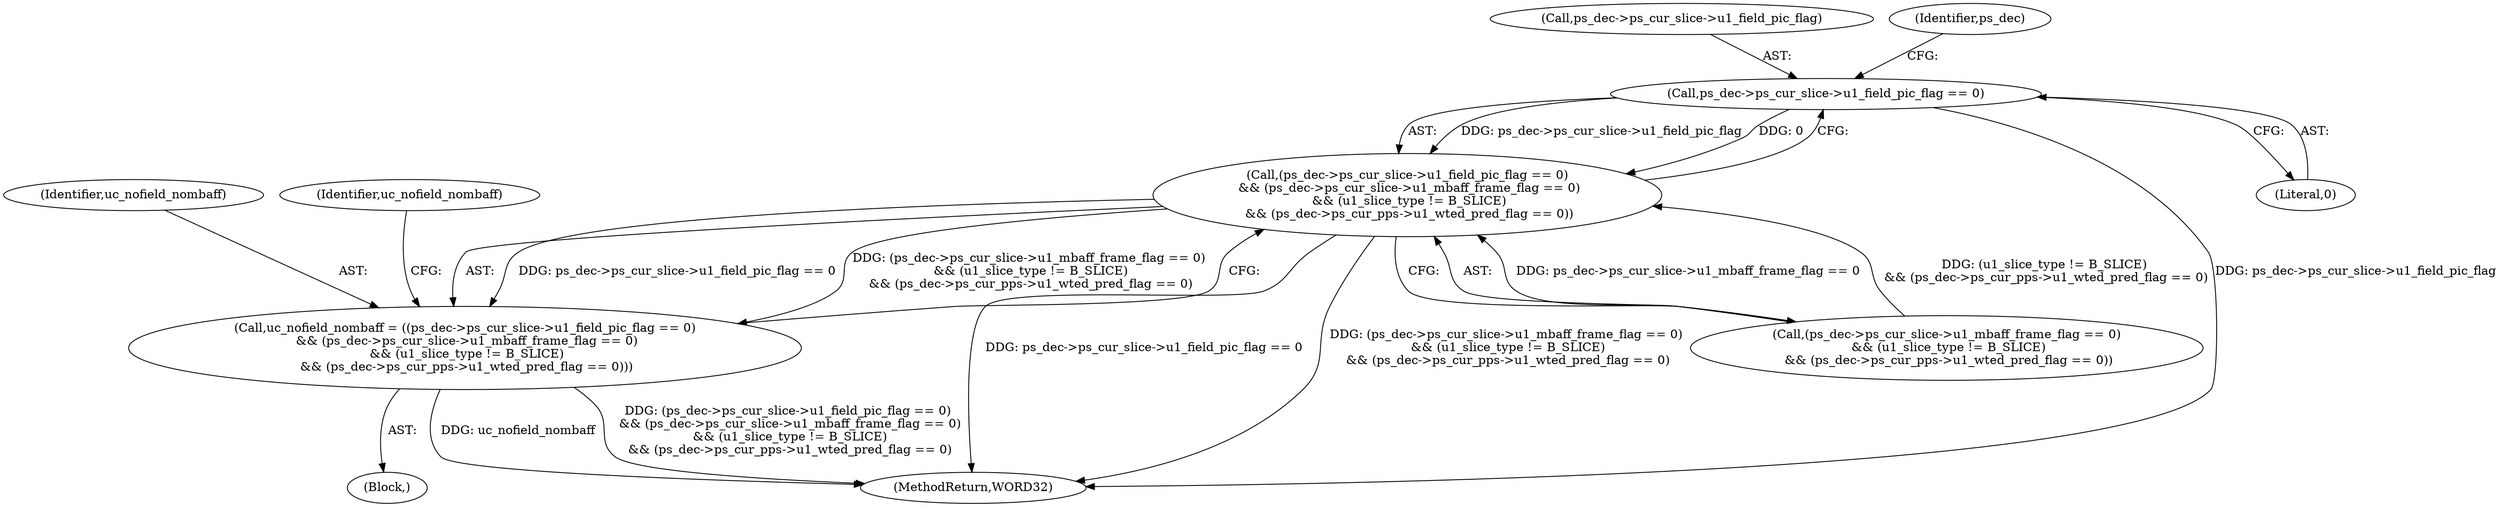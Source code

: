 digraph "0_Android_a78887bcffbc2995cf9ed72e0697acf560875e9e_2@pointer" {
"1001707" [label="(Call,ps_dec->ps_cur_slice->u1_field_pic_flag == 0)"];
"1001706" [label="(Call,(ps_dec->ps_cur_slice->u1_field_pic_flag == 0)\n && (ps_dec->ps_cur_slice->u1_mbaff_frame_flag == 0)\n && (u1_slice_type != B_SLICE)\n && (ps_dec->ps_cur_pps->u1_wted_pred_flag == 0))"];
"1001704" [label="(Call,uc_nofield_nombaff = ((ps_dec->ps_cur_slice->u1_field_pic_flag == 0)\n && (ps_dec->ps_cur_slice->u1_mbaff_frame_flag == 0)\n && (u1_slice_type != B_SLICE)\n && (ps_dec->ps_cur_pps->u1_wted_pred_flag == 0)))"];
"1001704" [label="(Call,uc_nofield_nombaff = ((ps_dec->ps_cur_slice->u1_field_pic_flag == 0)\n && (ps_dec->ps_cur_slice->u1_mbaff_frame_flag == 0)\n && (u1_slice_type != B_SLICE)\n && (ps_dec->ps_cur_pps->u1_wted_pred_flag == 0)))"];
"1002571" [label="(MethodReturn,WORD32)"];
"1001707" [label="(Call,ps_dec->ps_cur_slice->u1_field_pic_flag == 0)"];
"1001702" [label="(Block,)"];
"1001705" [label="(Identifier,uc_nofield_nombaff)"];
"1001713" [label="(Literal,0)"];
"1001708" [label="(Call,ps_dec->ps_cur_slice->u1_field_pic_flag)"];
"1001734" [label="(Identifier,uc_nofield_nombaff)"];
"1001706" [label="(Call,(ps_dec->ps_cur_slice->u1_field_pic_flag == 0)\n && (ps_dec->ps_cur_slice->u1_mbaff_frame_flag == 0)\n && (u1_slice_type != B_SLICE)\n && (ps_dec->ps_cur_pps->u1_wted_pred_flag == 0))"];
"1001714" [label="(Call,(ps_dec->ps_cur_slice->u1_mbaff_frame_flag == 0)\n && (u1_slice_type != B_SLICE)\n && (ps_dec->ps_cur_pps->u1_wted_pred_flag == 0))"];
"1001718" [label="(Identifier,ps_dec)"];
"1001707" -> "1001706"  [label="AST: "];
"1001707" -> "1001713"  [label="CFG: "];
"1001708" -> "1001707"  [label="AST: "];
"1001713" -> "1001707"  [label="AST: "];
"1001718" -> "1001707"  [label="CFG: "];
"1001706" -> "1001707"  [label="CFG: "];
"1001707" -> "1002571"  [label="DDG: ps_dec->ps_cur_slice->u1_field_pic_flag"];
"1001707" -> "1001706"  [label="DDG: ps_dec->ps_cur_slice->u1_field_pic_flag"];
"1001707" -> "1001706"  [label="DDG: 0"];
"1001706" -> "1001704"  [label="AST: "];
"1001706" -> "1001714"  [label="CFG: "];
"1001714" -> "1001706"  [label="AST: "];
"1001704" -> "1001706"  [label="CFG: "];
"1001706" -> "1002571"  [label="DDG: ps_dec->ps_cur_slice->u1_field_pic_flag == 0"];
"1001706" -> "1002571"  [label="DDG: (ps_dec->ps_cur_slice->u1_mbaff_frame_flag == 0)\n && (u1_slice_type != B_SLICE)\n && (ps_dec->ps_cur_pps->u1_wted_pred_flag == 0)"];
"1001706" -> "1001704"  [label="DDG: ps_dec->ps_cur_slice->u1_field_pic_flag == 0"];
"1001706" -> "1001704"  [label="DDG: (ps_dec->ps_cur_slice->u1_mbaff_frame_flag == 0)\n && (u1_slice_type != B_SLICE)\n && (ps_dec->ps_cur_pps->u1_wted_pred_flag == 0)"];
"1001714" -> "1001706"  [label="DDG: ps_dec->ps_cur_slice->u1_mbaff_frame_flag == 0"];
"1001714" -> "1001706"  [label="DDG: (u1_slice_type != B_SLICE)\n && (ps_dec->ps_cur_pps->u1_wted_pred_flag == 0)"];
"1001704" -> "1001702"  [label="AST: "];
"1001705" -> "1001704"  [label="AST: "];
"1001734" -> "1001704"  [label="CFG: "];
"1001704" -> "1002571"  [label="DDG: uc_nofield_nombaff"];
"1001704" -> "1002571"  [label="DDG: (ps_dec->ps_cur_slice->u1_field_pic_flag == 0)\n && (ps_dec->ps_cur_slice->u1_mbaff_frame_flag == 0)\n && (u1_slice_type != B_SLICE)\n && (ps_dec->ps_cur_pps->u1_wted_pred_flag == 0)"];
}
